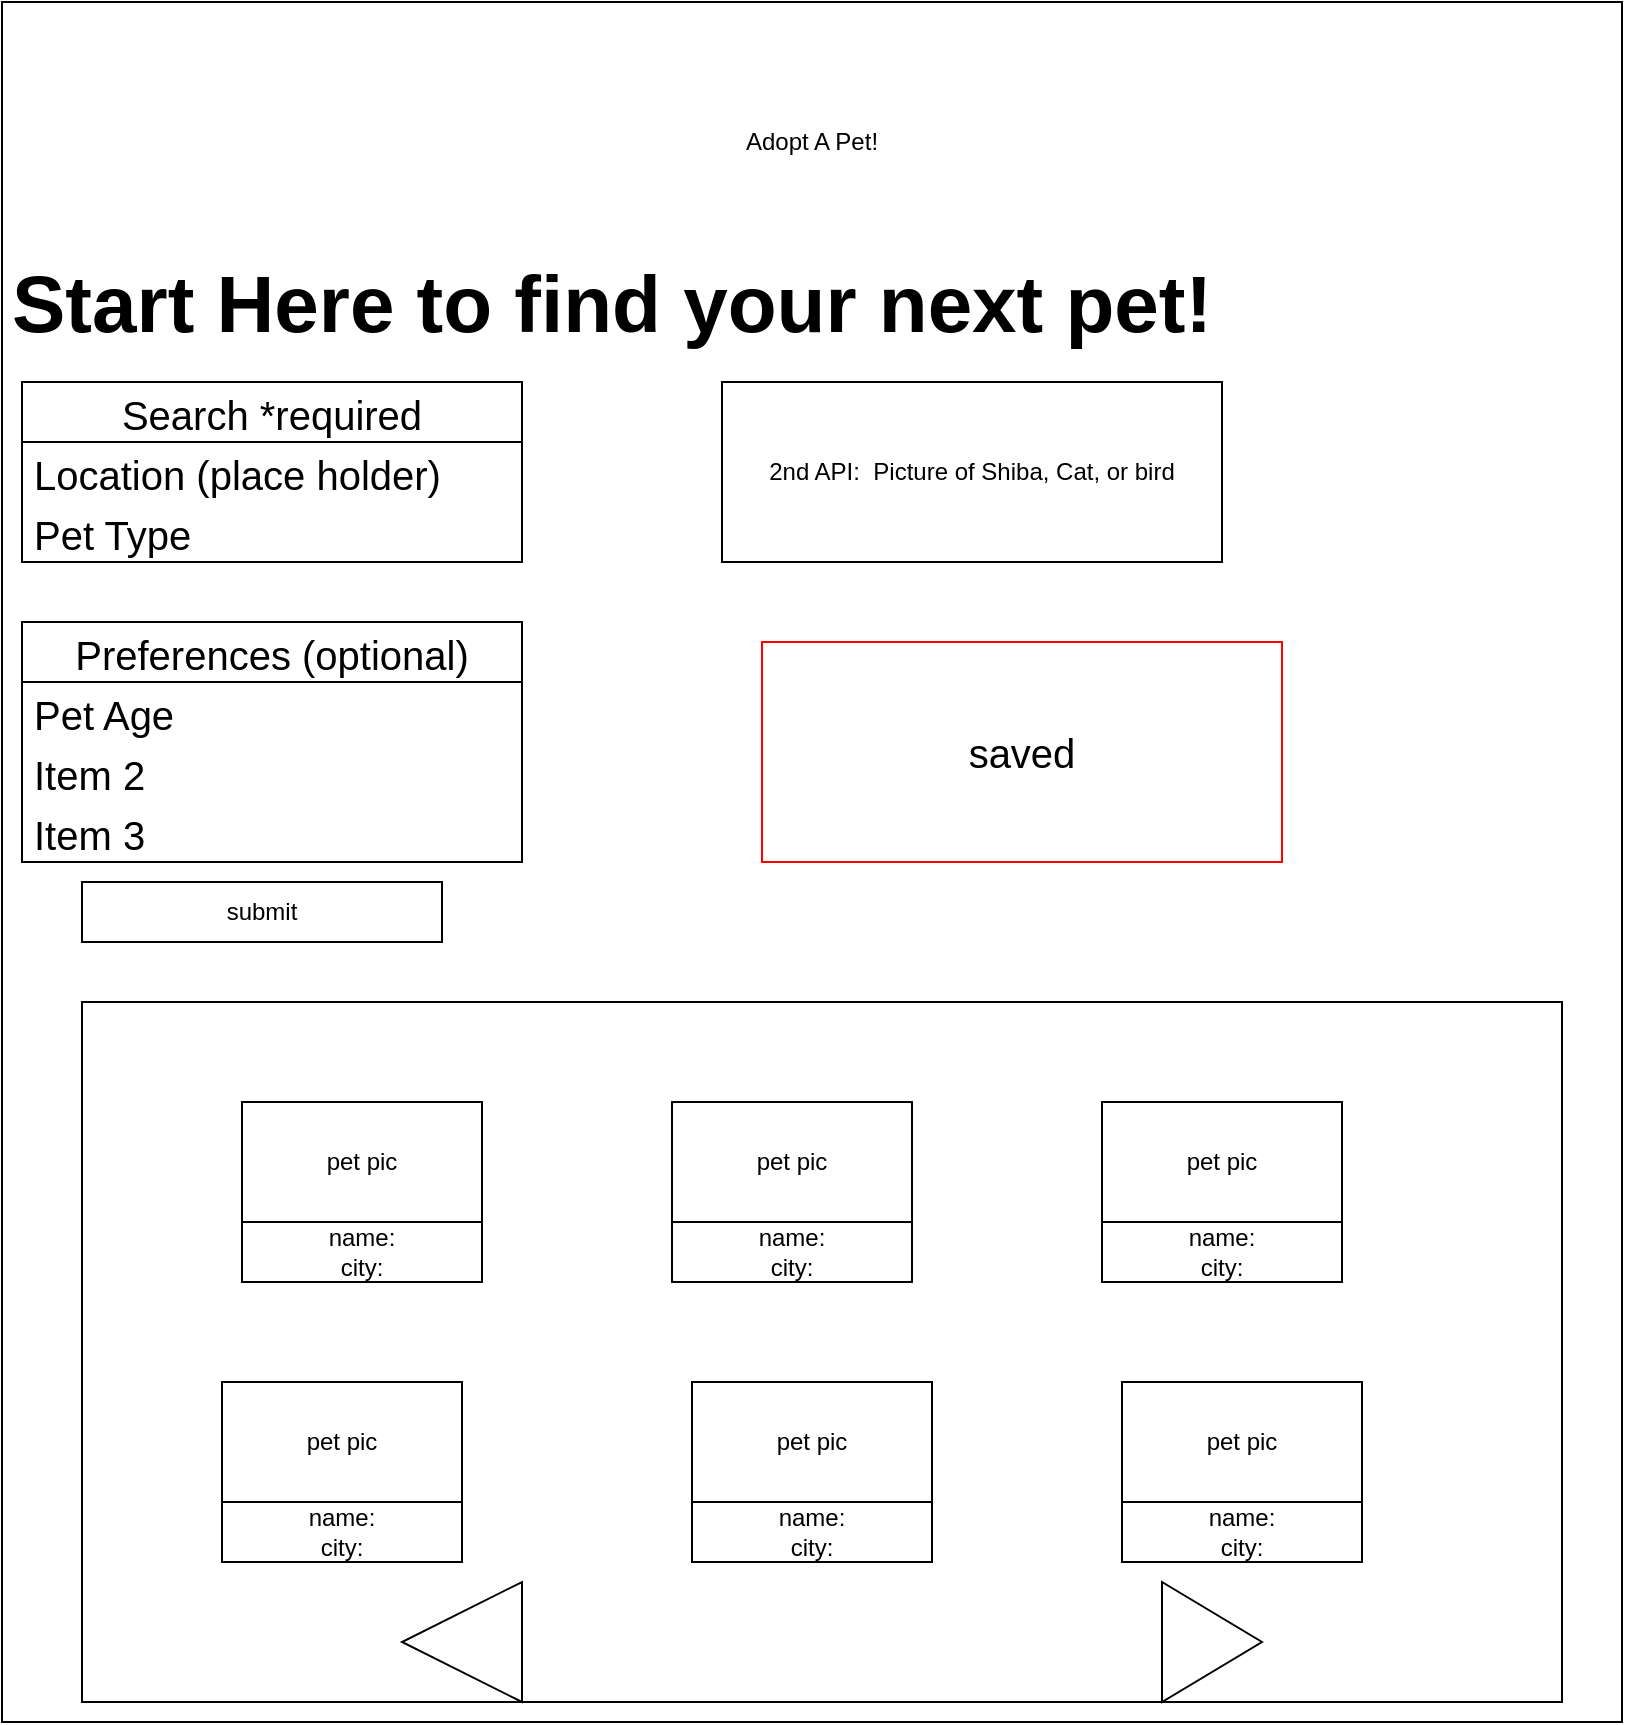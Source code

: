 <mxfile>
    <diagram id="Pw3S8UAlNOhWdibQNmKB" name="Page-1">
        <mxGraphModel dx="1207" dy="1741" grid="1" gridSize="10" guides="1" tooltips="1" connect="1" arrows="1" fold="1" page="1" pageScale="1" pageWidth="850" pageHeight="1100" math="0" shadow="0">
            <root>
                <mxCell id="0"/>
                <mxCell id="1" parent="0"/>
                <mxCell id="2" value="" style="rounded=0;whiteSpace=wrap;html=1;" parent="1" vertex="1">
                    <mxGeometry x="20" y="-350" width="810" height="860" as="geometry"/>
                </mxCell>
                <mxCell id="4" value="Adopt A Pet!" style="text;html=1;strokeColor=none;fillColor=none;align=center;verticalAlign=middle;whiteSpace=wrap;rounded=0;" parent="1" vertex="1">
                    <mxGeometry x="50" y="-330" width="750" height="100" as="geometry"/>
                </mxCell>
                <mxCell id="5" value="&lt;h1&gt;Start Here to find your next pet!&lt;/h1&gt;" style="text;html=1;strokeColor=none;fillColor=none;spacing=5;spacingTop=-20;whiteSpace=wrap;overflow=hidden;rounded=0;fontSize=20;" parent="1" vertex="1">
                    <mxGeometry x="20" y="-240" width="790" height="70" as="geometry"/>
                </mxCell>
                <mxCell id="6" value="Search *required" style="swimlane;fontStyle=0;childLayout=stackLayout;horizontal=1;startSize=30;horizontalStack=0;resizeParent=1;resizeParentMax=0;resizeLast=0;collapsible=1;marginBottom=0;fontSize=20;" parent="1" vertex="1">
                    <mxGeometry x="30" y="-160" width="250" height="90" as="geometry"/>
                </mxCell>
                <mxCell id="7" value="Location (place holder)" style="text;strokeColor=none;fillColor=none;align=left;verticalAlign=middle;spacingLeft=4;spacingRight=4;overflow=hidden;points=[[0,0.5],[1,0.5]];portConstraint=eastwest;rotatable=0;fontSize=20;" parent="6" vertex="1">
                    <mxGeometry y="30" width="250" height="30" as="geometry"/>
                </mxCell>
                <mxCell id="8" value="Pet Type" style="text;strokeColor=none;fillColor=none;align=left;verticalAlign=middle;spacingLeft=4;spacingRight=4;overflow=hidden;points=[[0,0.5],[1,0.5]];portConstraint=eastwest;rotatable=0;fontSize=20;" parent="6" vertex="1">
                    <mxGeometry y="60" width="250" height="30" as="geometry"/>
                </mxCell>
                <mxCell id="10" value="Preferences (optional)" style="swimlane;fontStyle=0;childLayout=stackLayout;horizontal=1;startSize=30;horizontalStack=0;resizeParent=1;resizeParentMax=0;resizeLast=0;collapsible=1;marginBottom=0;fontSize=20;" parent="1" vertex="1">
                    <mxGeometry x="30" y="-40" width="250" height="120" as="geometry"/>
                </mxCell>
                <mxCell id="11" value="Pet Age   " style="text;strokeColor=none;fillColor=none;align=left;verticalAlign=middle;spacingLeft=4;spacingRight=4;overflow=hidden;points=[[0,0.5],[1,0.5]];portConstraint=eastwest;rotatable=0;fontSize=20;" parent="10" vertex="1">
                    <mxGeometry y="30" width="250" height="30" as="geometry"/>
                </mxCell>
                <mxCell id="12" value="Item 2" style="text;strokeColor=none;fillColor=none;align=left;verticalAlign=middle;spacingLeft=4;spacingRight=4;overflow=hidden;points=[[0,0.5],[1,0.5]];portConstraint=eastwest;rotatable=0;fontSize=20;" parent="10" vertex="1">
                    <mxGeometry y="60" width="250" height="30" as="geometry"/>
                </mxCell>
                <mxCell id="13" value="Item 3" style="text;strokeColor=none;fillColor=none;align=left;verticalAlign=middle;spacingLeft=4;spacingRight=4;overflow=hidden;points=[[0,0.5],[1,0.5]];portConstraint=eastwest;rotatable=0;fontSize=20;" parent="10" vertex="1">
                    <mxGeometry y="90" width="250" height="30" as="geometry"/>
                </mxCell>
                <mxCell id="14" value="submit" style="rounded=0;whiteSpace=wrap;html=1;" vertex="1" parent="1">
                    <mxGeometry x="60" y="90" width="180" height="30" as="geometry"/>
                </mxCell>
                <mxCell id="15" value="" style="rounded=0;whiteSpace=wrap;html=1;" vertex="1" parent="1">
                    <mxGeometry x="60" y="150" width="740" height="350" as="geometry"/>
                </mxCell>
                <mxCell id="16" value="pet pic" style="rounded=0;whiteSpace=wrap;html=1;" vertex="1" parent="1">
                    <mxGeometry x="140" y="200" width="120" height="60" as="geometry"/>
                </mxCell>
                <mxCell id="17" value="pet pic" style="rounded=0;whiteSpace=wrap;html=1;" vertex="1" parent="1">
                    <mxGeometry x="355" y="200" width="120" height="60" as="geometry"/>
                </mxCell>
                <mxCell id="18" value="&lt;span&gt;pet pic&lt;/span&gt;" style="rounded=0;whiteSpace=wrap;html=1;" vertex="1" parent="1">
                    <mxGeometry x="580" y="340" width="120" height="60" as="geometry"/>
                </mxCell>
                <mxCell id="19" value="&lt;span&gt;pet pic&lt;/span&gt;" style="rounded=0;whiteSpace=wrap;html=1;" vertex="1" parent="1">
                    <mxGeometry x="365" y="340" width="120" height="60" as="geometry"/>
                </mxCell>
                <mxCell id="20" value="&lt;span&gt;pet pic&lt;/span&gt;" style="rounded=0;whiteSpace=wrap;html=1;" vertex="1" parent="1">
                    <mxGeometry x="130" y="340" width="120" height="60" as="geometry"/>
                </mxCell>
                <mxCell id="21" value="&lt;span&gt;pet pic&lt;/span&gt;" style="rounded=0;whiteSpace=wrap;html=1;" vertex="1" parent="1">
                    <mxGeometry x="570" y="200" width="120" height="60" as="geometry"/>
                </mxCell>
                <mxCell id="22" value="" style="triangle;whiteSpace=wrap;html=1;" vertex="1" parent="1">
                    <mxGeometry x="600" y="440" width="50" height="60" as="geometry"/>
                </mxCell>
                <mxCell id="23" value="" style="triangle;whiteSpace=wrap;html=1;direction=west;" vertex="1" parent="1">
                    <mxGeometry x="220" y="440" width="60" height="60" as="geometry"/>
                </mxCell>
                <mxCell id="24" value="name:&lt;br&gt;city:" style="rounded=0;whiteSpace=wrap;html=1;" vertex="1" parent="1">
                    <mxGeometry x="140" y="260" width="120" height="30" as="geometry"/>
                </mxCell>
                <mxCell id="31" value="name:&lt;br&gt;city:" style="rounded=0;whiteSpace=wrap;html=1;" vertex="1" parent="1">
                    <mxGeometry x="580" y="400" width="120" height="30" as="geometry"/>
                </mxCell>
                <mxCell id="32" value="name:&lt;br&gt;city:" style="rounded=0;whiteSpace=wrap;html=1;" vertex="1" parent="1">
                    <mxGeometry x="365" y="400" width="120" height="30" as="geometry"/>
                </mxCell>
                <mxCell id="33" value="name:&lt;br&gt;city:" style="rounded=0;whiteSpace=wrap;html=1;" vertex="1" parent="1">
                    <mxGeometry x="130" y="400" width="120" height="30" as="geometry"/>
                </mxCell>
                <mxCell id="34" value="name:&lt;br&gt;city:" style="rounded=0;whiteSpace=wrap;html=1;" vertex="1" parent="1">
                    <mxGeometry x="570" y="260" width="120" height="30" as="geometry"/>
                </mxCell>
                <mxCell id="35" value="name:&lt;br&gt;city:" style="rounded=0;whiteSpace=wrap;html=1;" vertex="1" parent="1">
                    <mxGeometry x="355" y="260" width="120" height="30" as="geometry"/>
                </mxCell>
                <mxCell id="36" value="2nd API:&amp;nbsp; Picture of Shiba, Cat, or bird" style="rounded=0;whiteSpace=wrap;html=1;" vertex="1" parent="1">
                    <mxGeometry x="380" y="-160" width="250" height="90" as="geometry"/>
                </mxCell>
                <mxCell id="40" value="&lt;font style=&quot;font-size: 20px&quot;&gt;saved&lt;br&gt;&lt;/font&gt;" style="rounded=0;whiteSpace=wrap;html=1;fontSize=5;strokeColor=#FF0000;" vertex="1" parent="1">
                    <mxGeometry x="400" y="-30" width="260" height="110" as="geometry"/>
                </mxCell>
            </root>
        </mxGraphModel>
    </diagram>
</mxfile>